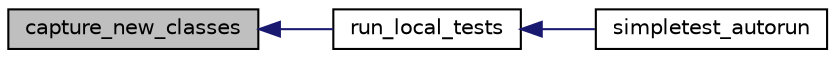 digraph "capture_new_classes"
{
  edge [fontname="Helvetica",fontsize="10",labelfontname="Helvetica",labelfontsize="10"];
  node [fontname="Helvetica",fontsize="10",shape=record];
  rankdir="LR";
  Node1 [label="capture_new_classes",height=0.2,width=0.4,color="black", fillcolor="grey75", style="filled" fontcolor="black"];
  Node1 -> Node2 [dir="back",color="midnightblue",fontsize="10",style="solid",fontname="Helvetica"];
  Node2 [label="run_local_tests",height=0.2,width=0.4,color="black", fillcolor="white", style="filled",URL="$autorun_8php.html#ac18fe2857cb389573854618f3864d7ba"];
  Node2 -> Node3 [dir="back",color="midnightblue",fontsize="10",style="solid",fontname="Helvetica"];
  Node3 [label="simpletest_autorun",height=0.2,width=0.4,color="black", fillcolor="white", style="filled",URL="$autorun_8php.html#ac24b70787a5417eb06e71938033c544a"];
}
